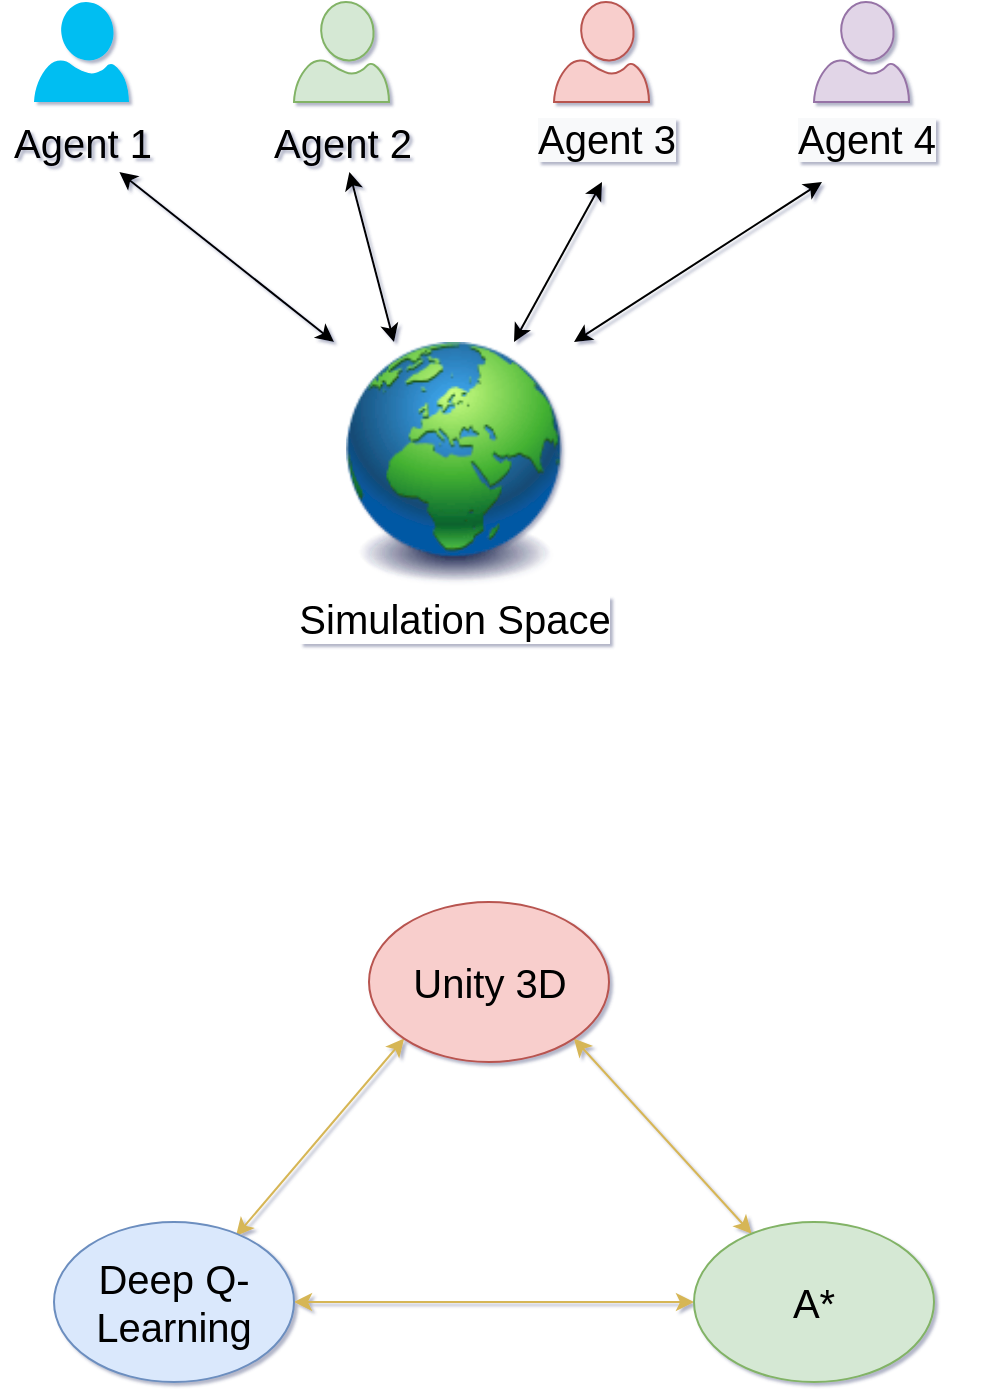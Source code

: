 <mxfile version="17.4.2" type="device"><diagram id="AgvwNEhQ65gFCAOPDVM0" name="Page-1"><mxGraphModel dx="1102" dy="857" grid="1" gridSize="10" guides="1" tooltips="1" connect="1" arrows="1" fold="1" page="1" pageScale="1" pageWidth="1169" pageHeight="1654" math="0" shadow="1"><root><mxCell id="0"/><mxCell id="1" parent="0"/><mxCell id="WPMS83GILmC8rZbobxlx-3" value="" style="verticalLabelPosition=bottom;html=1;verticalAlign=top;align=center;strokeColor=#82b366;fillColor=#d5e8d4;shape=mxgraph.azure.user;" vertex="1" parent="1"><mxGeometry x="400" y="190" width="47.5" height="50" as="geometry"/></mxCell><mxCell id="WPMS83GILmC8rZbobxlx-4" value="" style="verticalLabelPosition=bottom;html=1;verticalAlign=top;align=center;strokeColor=none;fillColor=#00BEF2;shape=mxgraph.azure.user;" vertex="1" parent="1"><mxGeometry x="270" y="190" width="47.5" height="50" as="geometry"/></mxCell><mxCell id="WPMS83GILmC8rZbobxlx-5" value="" style="verticalLabelPosition=bottom;html=1;verticalAlign=top;align=center;strokeColor=#b85450;fillColor=#f8cecc;shape=mxgraph.azure.user;" vertex="1" parent="1"><mxGeometry x="530" y="190" width="47.5" height="50" as="geometry"/></mxCell><mxCell id="WPMS83GILmC8rZbobxlx-6" value="" style="verticalLabelPosition=bottom;html=1;verticalAlign=top;align=center;strokeColor=#9673a6;fillColor=#e1d5e7;shape=mxgraph.azure.user;" vertex="1" parent="1"><mxGeometry x="660" y="190" width="47.5" height="50" as="geometry"/></mxCell><mxCell id="WPMS83GILmC8rZbobxlx-7" value="&lt;font style=&quot;font-size: 20px&quot;&gt;Simulation Space&lt;/font&gt;" style="image;html=1;image=img/lib/clip_art/general/Earth_globe_128x128.png" vertex="1" parent="1"><mxGeometry x="420" y="360" width="120" height="120" as="geometry"/></mxCell><mxCell id="WPMS83GILmC8rZbobxlx-13" style="edgeStyle=none;rounded=0;orthogonalLoop=1;jettySize=auto;html=1;entryX=0;entryY=0;entryDx=0;entryDy=0;fontSize=20;startArrow=classic;startFill=1;" edge="1" parent="1" source="WPMS83GILmC8rZbobxlx-8" target="WPMS83GILmC8rZbobxlx-7"><mxGeometry relative="1" as="geometry"/></mxCell><mxCell id="WPMS83GILmC8rZbobxlx-8" value="Agent 1" style="text;html=1;align=center;verticalAlign=middle;resizable=0;points=[];autosize=1;strokeColor=none;fillColor=none;fontSize=20;" vertex="1" parent="1"><mxGeometry x="253.75" y="245" width="80" height="30" as="geometry"/></mxCell><mxCell id="WPMS83GILmC8rZbobxlx-14" style="edgeStyle=none;rounded=0;orthogonalLoop=1;jettySize=auto;html=1;entryX=0.25;entryY=0;entryDx=0;entryDy=0;fontSize=20;startArrow=classic;startFill=1;" edge="1" parent="1" source="WPMS83GILmC8rZbobxlx-9" target="WPMS83GILmC8rZbobxlx-7"><mxGeometry relative="1" as="geometry"/></mxCell><mxCell id="WPMS83GILmC8rZbobxlx-9" value="Agent 2" style="text;html=1;align=center;verticalAlign=middle;resizable=0;points=[];autosize=1;strokeColor=none;fillColor=none;fontSize=20;" vertex="1" parent="1"><mxGeometry x="383.75" y="245" width="80" height="30" as="geometry"/></mxCell><mxCell id="WPMS83GILmC8rZbobxlx-15" style="edgeStyle=none;rounded=0;orthogonalLoop=1;jettySize=auto;html=1;entryX=0.75;entryY=0;entryDx=0;entryDy=0;fontSize=20;startArrow=classic;startFill=1;" edge="1" parent="1" source="WPMS83GILmC8rZbobxlx-10" target="WPMS83GILmC8rZbobxlx-7"><mxGeometry relative="1" as="geometry"/></mxCell><mxCell id="WPMS83GILmC8rZbobxlx-10" value="&lt;span style=&quot;color: rgb(0 , 0 , 0) ; font-family: &amp;#34;helvetica&amp;#34; ; font-size: 20px ; font-style: normal ; font-weight: 400 ; letter-spacing: normal ; text-align: center ; text-indent: 0px ; text-transform: none ; word-spacing: 0px ; background-color: rgb(248 , 249 , 250) ; display: inline ; float: none&quot;&gt;Agent 3&lt;/span&gt;" style="text;whiteSpace=wrap;html=1;fontSize=20;" vertex="1" parent="1"><mxGeometry x="520" y="240" width="90" height="40" as="geometry"/></mxCell><mxCell id="WPMS83GILmC8rZbobxlx-16" style="edgeStyle=none;rounded=0;orthogonalLoop=1;jettySize=auto;html=1;entryX=1;entryY=0;entryDx=0;entryDy=0;fontSize=20;startArrow=classic;startFill=1;" edge="1" parent="1" source="WPMS83GILmC8rZbobxlx-11" target="WPMS83GILmC8rZbobxlx-7"><mxGeometry relative="1" as="geometry"/></mxCell><mxCell id="WPMS83GILmC8rZbobxlx-11" value="&lt;span style=&quot;color: rgb(0 , 0 , 0) ; font-family: &amp;#34;helvetica&amp;#34; ; font-size: 20px ; font-style: normal ; font-weight: 400 ; letter-spacing: normal ; text-align: center ; text-indent: 0px ; text-transform: none ; word-spacing: 0px ; background-color: rgb(248 , 249 , 250) ; display: inline ; float: none&quot;&gt;Agent 4&lt;/span&gt;" style="text;whiteSpace=wrap;html=1;fontSize=20;" vertex="1" parent="1"><mxGeometry x="650" y="240" width="90" height="40" as="geometry"/></mxCell><mxCell id="WPMS83GILmC8rZbobxlx-20" style="edgeStyle=none;rounded=0;orthogonalLoop=1;jettySize=auto;html=1;exitX=0;exitY=1;exitDx=0;exitDy=0;entryX=0.758;entryY=0.088;entryDx=0;entryDy=0;entryPerimeter=0;fontSize=20;startArrow=classic;startFill=1;fillColor=#fff2cc;strokeColor=#d6b656;" edge="1" parent="1" source="WPMS83GILmC8rZbobxlx-17" target="WPMS83GILmC8rZbobxlx-18"><mxGeometry relative="1" as="geometry"/></mxCell><mxCell id="WPMS83GILmC8rZbobxlx-21" style="edgeStyle=none;rounded=0;orthogonalLoop=1;jettySize=auto;html=1;exitX=1;exitY=1;exitDx=0;exitDy=0;fontSize=20;startArrow=classic;startFill=1;fillColor=#fff2cc;strokeColor=#d6b656;" edge="1" parent="1" source="WPMS83GILmC8rZbobxlx-17" target="WPMS83GILmC8rZbobxlx-19"><mxGeometry relative="1" as="geometry"/></mxCell><mxCell id="WPMS83GILmC8rZbobxlx-17" value="Unity 3D" style="ellipse;whiteSpace=wrap;html=1;fontSize=20;fillColor=#f8cecc;strokeColor=#b85450;" vertex="1" parent="1"><mxGeometry x="437.5" y="640" width="120" height="80" as="geometry"/></mxCell><mxCell id="WPMS83GILmC8rZbobxlx-22" style="edgeStyle=none;rounded=0;orthogonalLoop=1;jettySize=auto;html=1;entryX=0;entryY=0.5;entryDx=0;entryDy=0;fontSize=20;startArrow=classic;startFill=1;fillColor=#fff2cc;strokeColor=#d6b656;" edge="1" parent="1" source="WPMS83GILmC8rZbobxlx-18" target="WPMS83GILmC8rZbobxlx-19"><mxGeometry relative="1" as="geometry"/></mxCell><mxCell id="WPMS83GILmC8rZbobxlx-18" value="Deep Q-Learning" style="ellipse;whiteSpace=wrap;html=1;fontSize=20;fillColor=#dae8fc;strokeColor=#6c8ebf;" vertex="1" parent="1"><mxGeometry x="280" y="800" width="120" height="80" as="geometry"/></mxCell><mxCell id="WPMS83GILmC8rZbobxlx-19" value="A*" style="ellipse;whiteSpace=wrap;html=1;fontSize=20;fillColor=#d5e8d4;strokeColor=#82b366;" vertex="1" parent="1"><mxGeometry x="600" y="800" width="120" height="80" as="geometry"/></mxCell></root></mxGraphModel></diagram></mxfile>